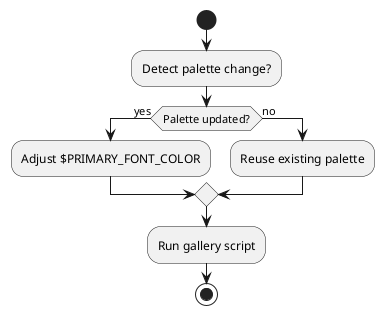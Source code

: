 @startuml
start
:Detect palette change?;
if (Palette updated?) then (yes)
  :Adjust $PRIMARY_FONT_COLOR;
else (no)
  :Reuse existing palette;
endif
:Run gallery script;
stop
@enduml

